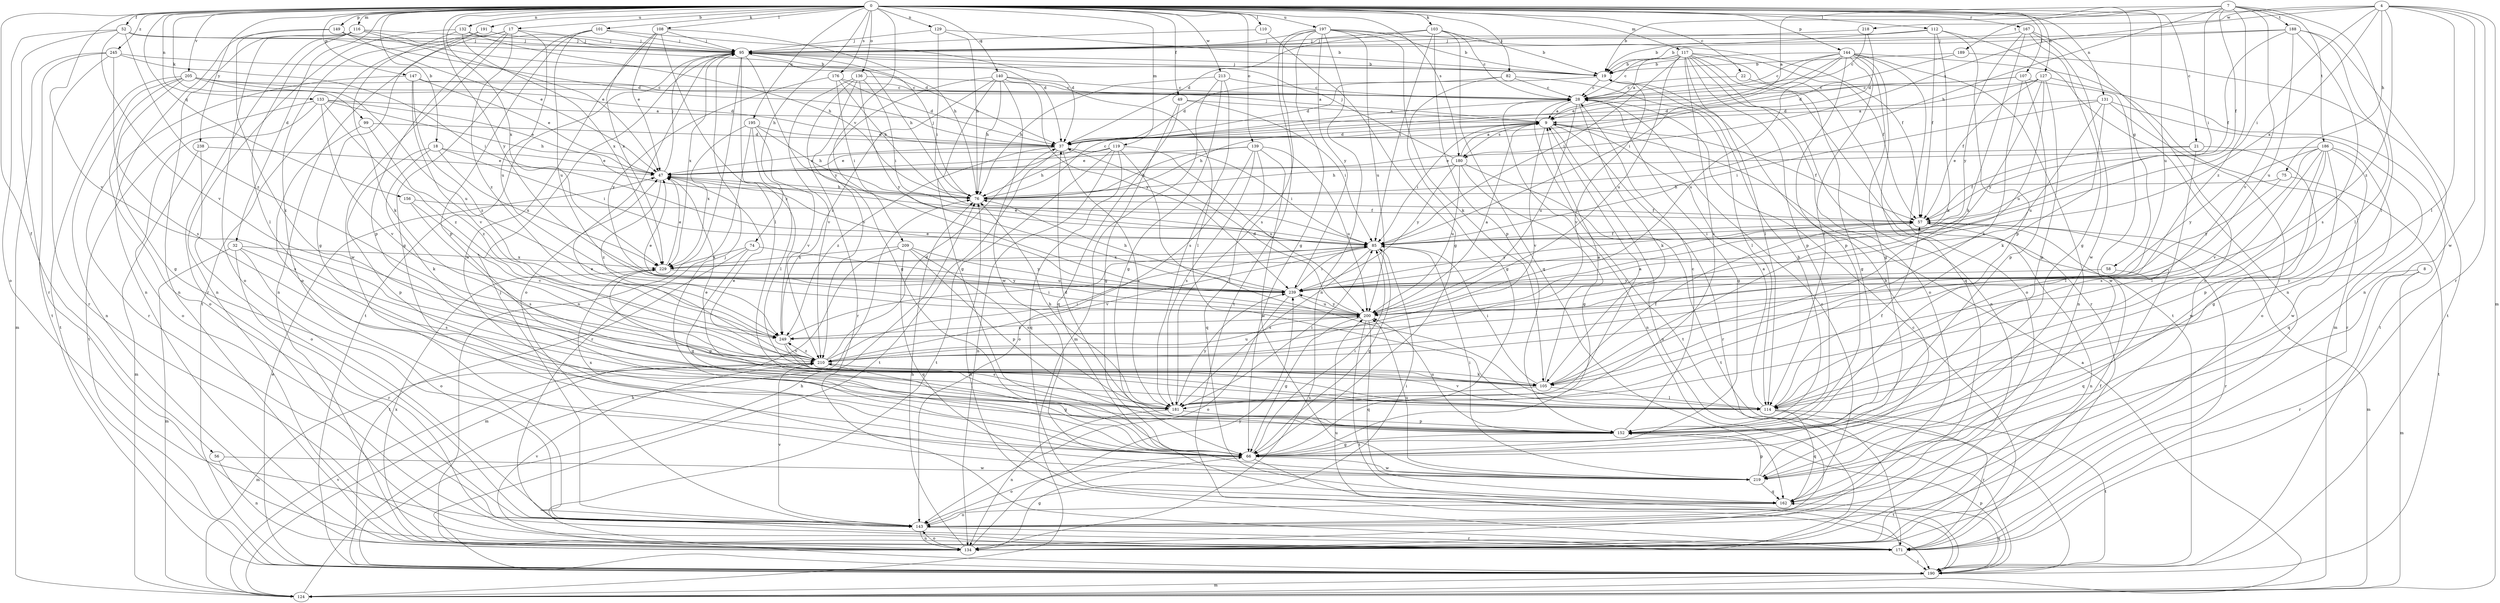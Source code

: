 strict digraph  {
0;
4;
7;
8;
9;
17;
18;
19;
21;
22;
28;
32;
37;
47;
49;
52;
56;
57;
58;
66;
74;
75;
76;
82;
85;
95;
99;
101;
103;
105;
107;
108;
110;
112;
114;
116;
117;
119;
124;
127;
129;
131;
132;
133;
134;
136;
139;
140;
143;
144;
147;
149;
152;
156;
162;
167;
171;
176;
180;
181;
186;
188;
189;
190;
191;
195;
197;
200;
205;
209;
210;
213;
218;
219;
229;
238;
239;
245;
249;
0 -> 17  [label=b];
0 -> 18  [label=b];
0 -> 21  [label=c];
0 -> 22  [label=c];
0 -> 32  [label=d];
0 -> 49  [label=f];
0 -> 52  [label=f];
0 -> 56  [label=f];
0 -> 58  [label=g];
0 -> 74  [label=h];
0 -> 82  [label=i];
0 -> 99  [label=k];
0 -> 101  [label=k];
0 -> 103  [label=k];
0 -> 107  [label=l];
0 -> 108  [label=l];
0 -> 110  [label=l];
0 -> 112  [label=l];
0 -> 116  [label=m];
0 -> 117  [label=m];
0 -> 119  [label=m];
0 -> 127  [label=n];
0 -> 129  [label=n];
0 -> 131  [label=n];
0 -> 132  [label=n];
0 -> 133  [label=n];
0 -> 136  [label=o];
0 -> 139  [label=o];
0 -> 140  [label=o];
0 -> 144  [label=p];
0 -> 147  [label=p];
0 -> 149  [label=p];
0 -> 156  [label=q];
0 -> 167  [label=r];
0 -> 176  [label=s];
0 -> 180  [label=s];
0 -> 191  [label=u];
0 -> 195  [label=u];
0 -> 197  [label=u];
0 -> 200  [label=u];
0 -> 205  [label=v];
0 -> 209  [label=v];
0 -> 210  [label=v];
0 -> 213  [label=w];
0 -> 229  [label=x];
0 -> 238  [label=y];
0 -> 239  [label=y];
0 -> 245  [label=z];
4 -> 19  [label=b];
4 -> 75  [label=h];
4 -> 85  [label=i];
4 -> 114  [label=l];
4 -> 124  [label=m];
4 -> 171  [label=r];
4 -> 180  [label=s];
4 -> 218  [label=w];
4 -> 219  [label=w];
4 -> 229  [label=x];
4 -> 249  [label=z];
7 -> 9  [label=a];
7 -> 57  [label=f];
7 -> 76  [label=h];
7 -> 85  [label=i];
7 -> 114  [label=l];
7 -> 186  [label=t];
7 -> 188  [label=t];
7 -> 189  [label=t];
7 -> 210  [label=v];
7 -> 249  [label=z];
8 -> 124  [label=m];
8 -> 171  [label=r];
8 -> 239  [label=y];
9 -> 37  [label=d];
9 -> 57  [label=f];
9 -> 76  [label=h];
9 -> 85  [label=i];
9 -> 134  [label=n];
9 -> 171  [label=r];
9 -> 180  [label=s];
9 -> 210  [label=v];
17 -> 95  [label=j];
17 -> 134  [label=n];
17 -> 152  [label=p];
17 -> 190  [label=t];
17 -> 200  [label=u];
17 -> 219  [label=w];
17 -> 249  [label=z];
18 -> 47  [label=e];
18 -> 85  [label=i];
18 -> 105  [label=k];
18 -> 152  [label=p];
18 -> 229  [label=x];
19 -> 28  [label=c];
19 -> 37  [label=d];
19 -> 95  [label=j];
19 -> 210  [label=v];
21 -> 47  [label=e];
21 -> 57  [label=f];
21 -> 114  [label=l];
21 -> 219  [label=w];
22 -> 28  [label=c];
22 -> 66  [label=g];
28 -> 9  [label=a];
28 -> 66  [label=g];
28 -> 105  [label=k];
28 -> 134  [label=n];
28 -> 190  [label=t];
28 -> 200  [label=u];
32 -> 124  [label=m];
32 -> 143  [label=o];
32 -> 171  [label=r];
32 -> 181  [label=s];
32 -> 229  [label=x];
37 -> 47  [label=e];
37 -> 85  [label=i];
37 -> 181  [label=s];
37 -> 190  [label=t];
37 -> 249  [label=z];
47 -> 76  [label=h];
47 -> 95  [label=j];
47 -> 249  [label=z];
49 -> 9  [label=a];
49 -> 66  [label=g];
49 -> 85  [label=i];
49 -> 162  [label=q];
52 -> 37  [label=d];
52 -> 95  [label=j];
52 -> 143  [label=o];
52 -> 171  [label=r];
52 -> 210  [label=v];
52 -> 249  [label=z];
56 -> 134  [label=n];
56 -> 219  [label=w];
57 -> 85  [label=i];
57 -> 124  [label=m];
57 -> 134  [label=n];
57 -> 171  [label=r];
57 -> 239  [label=y];
58 -> 162  [label=q];
58 -> 239  [label=y];
66 -> 85  [label=i];
66 -> 95  [label=j];
66 -> 143  [label=o];
66 -> 190  [label=t];
66 -> 219  [label=w];
66 -> 229  [label=x];
74 -> 66  [label=g];
74 -> 190  [label=t];
74 -> 200  [label=u];
74 -> 229  [label=x];
75 -> 76  [label=h];
75 -> 190  [label=t];
75 -> 239  [label=y];
76 -> 28  [label=c];
76 -> 57  [label=f];
76 -> 95  [label=j];
82 -> 28  [label=c];
82 -> 37  [label=d];
82 -> 66  [label=g];
82 -> 114  [label=l];
85 -> 47  [label=e];
85 -> 57  [label=f];
85 -> 66  [label=g];
85 -> 181  [label=s];
85 -> 210  [label=v];
85 -> 229  [label=x];
95 -> 19  [label=b];
95 -> 76  [label=h];
95 -> 134  [label=n];
95 -> 143  [label=o];
95 -> 190  [label=t];
95 -> 229  [label=x];
95 -> 239  [label=y];
95 -> 249  [label=z];
99 -> 37  [label=d];
99 -> 181  [label=s];
99 -> 249  [label=z];
101 -> 37  [label=d];
101 -> 66  [label=g];
101 -> 95  [label=j];
101 -> 152  [label=p];
101 -> 200  [label=u];
103 -> 19  [label=b];
103 -> 28  [label=c];
103 -> 37  [label=d];
103 -> 85  [label=i];
103 -> 95  [label=j];
103 -> 152  [label=p];
103 -> 162  [label=q];
105 -> 9  [label=a];
105 -> 47  [label=e];
105 -> 57  [label=f];
105 -> 85  [label=i];
105 -> 114  [label=l];
105 -> 181  [label=s];
107 -> 28  [label=c];
107 -> 37  [label=d];
107 -> 105  [label=k];
107 -> 152  [label=p];
107 -> 219  [label=w];
108 -> 47  [label=e];
108 -> 76  [label=h];
108 -> 95  [label=j];
108 -> 114  [label=l];
108 -> 219  [label=w];
108 -> 229  [label=x];
110 -> 66  [label=g];
110 -> 95  [label=j];
112 -> 19  [label=b];
112 -> 57  [label=f];
112 -> 95  [label=j];
112 -> 105  [label=k];
112 -> 134  [label=n];
112 -> 152  [label=p];
114 -> 9  [label=a];
114 -> 47  [label=e];
114 -> 57  [label=f];
114 -> 162  [label=q];
114 -> 171  [label=r];
114 -> 190  [label=t];
114 -> 210  [label=v];
116 -> 37  [label=d];
116 -> 47  [label=e];
116 -> 95  [label=j];
116 -> 114  [label=l];
116 -> 134  [label=n];
116 -> 143  [label=o];
116 -> 171  [label=r];
117 -> 9  [label=a];
117 -> 19  [label=b];
117 -> 28  [label=c];
117 -> 57  [label=f];
117 -> 85  [label=i];
117 -> 114  [label=l];
117 -> 134  [label=n];
117 -> 143  [label=o];
117 -> 152  [label=p];
117 -> 171  [label=r];
117 -> 181  [label=s];
117 -> 190  [label=t];
117 -> 200  [label=u];
119 -> 47  [label=e];
119 -> 76  [label=h];
119 -> 114  [label=l];
119 -> 134  [label=n];
119 -> 162  [label=q];
119 -> 190  [label=t];
119 -> 200  [label=u];
124 -> 9  [label=a];
124 -> 76  [label=h];
124 -> 210  [label=v];
127 -> 28  [label=c];
127 -> 37  [label=d];
127 -> 57  [label=f];
127 -> 152  [label=p];
127 -> 190  [label=t];
127 -> 200  [label=u];
127 -> 239  [label=y];
129 -> 19  [label=b];
129 -> 76  [label=h];
129 -> 85  [label=i];
129 -> 95  [label=j];
131 -> 9  [label=a];
131 -> 85  [label=i];
131 -> 105  [label=k];
131 -> 143  [label=o];
131 -> 171  [label=r];
131 -> 200  [label=u];
132 -> 76  [label=h];
132 -> 95  [label=j];
132 -> 105  [label=k];
132 -> 134  [label=n];
132 -> 229  [label=x];
133 -> 9  [label=a];
133 -> 47  [label=e];
133 -> 76  [label=h];
133 -> 143  [label=o];
133 -> 190  [label=t];
133 -> 210  [label=v];
133 -> 249  [label=z];
134 -> 57  [label=f];
134 -> 66  [label=g];
134 -> 76  [label=h];
134 -> 143  [label=o];
134 -> 210  [label=v];
134 -> 229  [label=x];
134 -> 239  [label=y];
136 -> 28  [label=c];
136 -> 66  [label=g];
136 -> 85  [label=i];
136 -> 171  [label=r];
136 -> 210  [label=v];
136 -> 239  [label=y];
139 -> 47  [label=e];
139 -> 76  [label=h];
139 -> 143  [label=o];
139 -> 162  [label=q];
139 -> 181  [label=s];
139 -> 200  [label=u];
139 -> 219  [label=w];
140 -> 28  [label=c];
140 -> 66  [label=g];
140 -> 76  [label=h];
140 -> 114  [label=l];
140 -> 210  [label=v];
140 -> 219  [label=w];
140 -> 239  [label=y];
140 -> 249  [label=z];
143 -> 85  [label=i];
143 -> 95  [label=j];
143 -> 134  [label=n];
143 -> 171  [label=r];
143 -> 210  [label=v];
144 -> 19  [label=b];
144 -> 28  [label=c];
144 -> 47  [label=e];
144 -> 66  [label=g];
144 -> 85  [label=i];
144 -> 114  [label=l];
144 -> 124  [label=m];
144 -> 134  [label=n];
144 -> 143  [label=o];
144 -> 152  [label=p];
144 -> 162  [label=q];
144 -> 200  [label=u];
147 -> 28  [label=c];
147 -> 47  [label=e];
147 -> 171  [label=r];
147 -> 210  [label=v];
147 -> 249  [label=z];
149 -> 37  [label=d];
149 -> 47  [label=e];
149 -> 95  [label=j];
149 -> 105  [label=k];
149 -> 134  [label=n];
152 -> 19  [label=b];
152 -> 28  [label=c];
152 -> 37  [label=d];
152 -> 66  [label=g];
152 -> 200  [label=u];
156 -> 57  [label=f];
156 -> 181  [label=s];
156 -> 210  [label=v];
162 -> 28  [label=c];
162 -> 143  [label=o];
167 -> 66  [label=g];
167 -> 95  [label=j];
167 -> 105  [label=k];
167 -> 143  [label=o];
167 -> 219  [label=w];
167 -> 239  [label=y];
171 -> 28  [label=c];
171 -> 76  [label=h];
171 -> 190  [label=t];
171 -> 200  [label=u];
176 -> 28  [label=c];
176 -> 37  [label=d];
176 -> 76  [label=h];
176 -> 85  [label=i];
176 -> 239  [label=y];
180 -> 9  [label=a];
180 -> 66  [label=g];
180 -> 76  [label=h];
180 -> 95  [label=j];
180 -> 190  [label=t];
180 -> 200  [label=u];
180 -> 239  [label=y];
181 -> 9  [label=a];
181 -> 76  [label=h];
181 -> 85  [label=i];
181 -> 134  [label=n];
181 -> 152  [label=p];
181 -> 239  [label=y];
186 -> 47  [label=e];
186 -> 66  [label=g];
186 -> 114  [label=l];
186 -> 152  [label=p];
186 -> 162  [label=q];
186 -> 181  [label=s];
186 -> 210  [label=v];
186 -> 219  [label=w];
186 -> 239  [label=y];
188 -> 19  [label=b];
188 -> 57  [label=f];
188 -> 95  [label=j];
188 -> 114  [label=l];
188 -> 134  [label=n];
188 -> 181  [label=s];
188 -> 200  [label=u];
189 -> 19  [label=b];
189 -> 37  [label=d];
189 -> 190  [label=t];
190 -> 47  [label=e];
190 -> 76  [label=h];
190 -> 124  [label=m];
190 -> 152  [label=p];
190 -> 162  [label=q];
191 -> 66  [label=g];
191 -> 95  [label=j];
191 -> 143  [label=o];
195 -> 37  [label=d];
195 -> 76  [label=h];
195 -> 114  [label=l];
195 -> 171  [label=r];
195 -> 210  [label=v];
195 -> 229  [label=x];
197 -> 19  [label=b];
197 -> 57  [label=f];
197 -> 66  [label=g];
197 -> 95  [label=j];
197 -> 105  [label=k];
197 -> 134  [label=n];
197 -> 181  [label=s];
197 -> 190  [label=t];
197 -> 200  [label=u];
197 -> 239  [label=y];
200 -> 9  [label=a];
200 -> 37  [label=d];
200 -> 47  [label=e];
200 -> 66  [label=g];
200 -> 162  [label=q];
200 -> 190  [label=t];
200 -> 239  [label=y];
200 -> 249  [label=z];
205 -> 9  [label=a];
205 -> 28  [label=c];
205 -> 37  [label=d];
205 -> 66  [label=g];
205 -> 134  [label=n];
205 -> 143  [label=o];
205 -> 190  [label=t];
205 -> 200  [label=u];
209 -> 124  [label=m];
209 -> 152  [label=p];
209 -> 162  [label=q];
209 -> 181  [label=s];
209 -> 229  [label=x];
209 -> 239  [label=y];
210 -> 37  [label=d];
210 -> 47  [label=e];
210 -> 66  [label=g];
210 -> 85  [label=i];
210 -> 105  [label=k];
210 -> 124  [label=m];
210 -> 200  [label=u];
210 -> 249  [label=z];
213 -> 28  [label=c];
213 -> 66  [label=g];
213 -> 76  [label=h];
213 -> 124  [label=m];
213 -> 181  [label=s];
218 -> 28  [label=c];
218 -> 37  [label=d];
218 -> 95  [label=j];
219 -> 19  [label=b];
219 -> 85  [label=i];
219 -> 152  [label=p];
219 -> 162  [label=q];
219 -> 200  [label=u];
229 -> 47  [label=e];
229 -> 152  [label=p];
229 -> 239  [label=y];
238 -> 47  [label=e];
238 -> 124  [label=m];
238 -> 143  [label=o];
239 -> 47  [label=e];
239 -> 76  [label=h];
239 -> 85  [label=i];
239 -> 143  [label=o];
239 -> 200  [label=u];
245 -> 19  [label=b];
245 -> 85  [label=i];
245 -> 124  [label=m];
245 -> 171  [label=r];
245 -> 181  [label=s];
245 -> 190  [label=t];
249 -> 85  [label=i];
249 -> 181  [label=s];
249 -> 210  [label=v];
}
